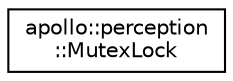 digraph "Graphical Class Hierarchy"
{
  edge [fontname="Helvetica",fontsize="10",labelfontname="Helvetica",labelfontsize="10"];
  node [fontname="Helvetica",fontsize="10",shape=record];
  rankdir="LR";
  Node1 [label="apollo::perception\l::MutexLock",height=0.2,width=0.4,color="black", fillcolor="white", style="filled",URL="$classapollo_1_1perception_1_1MutexLock.html"];
}
